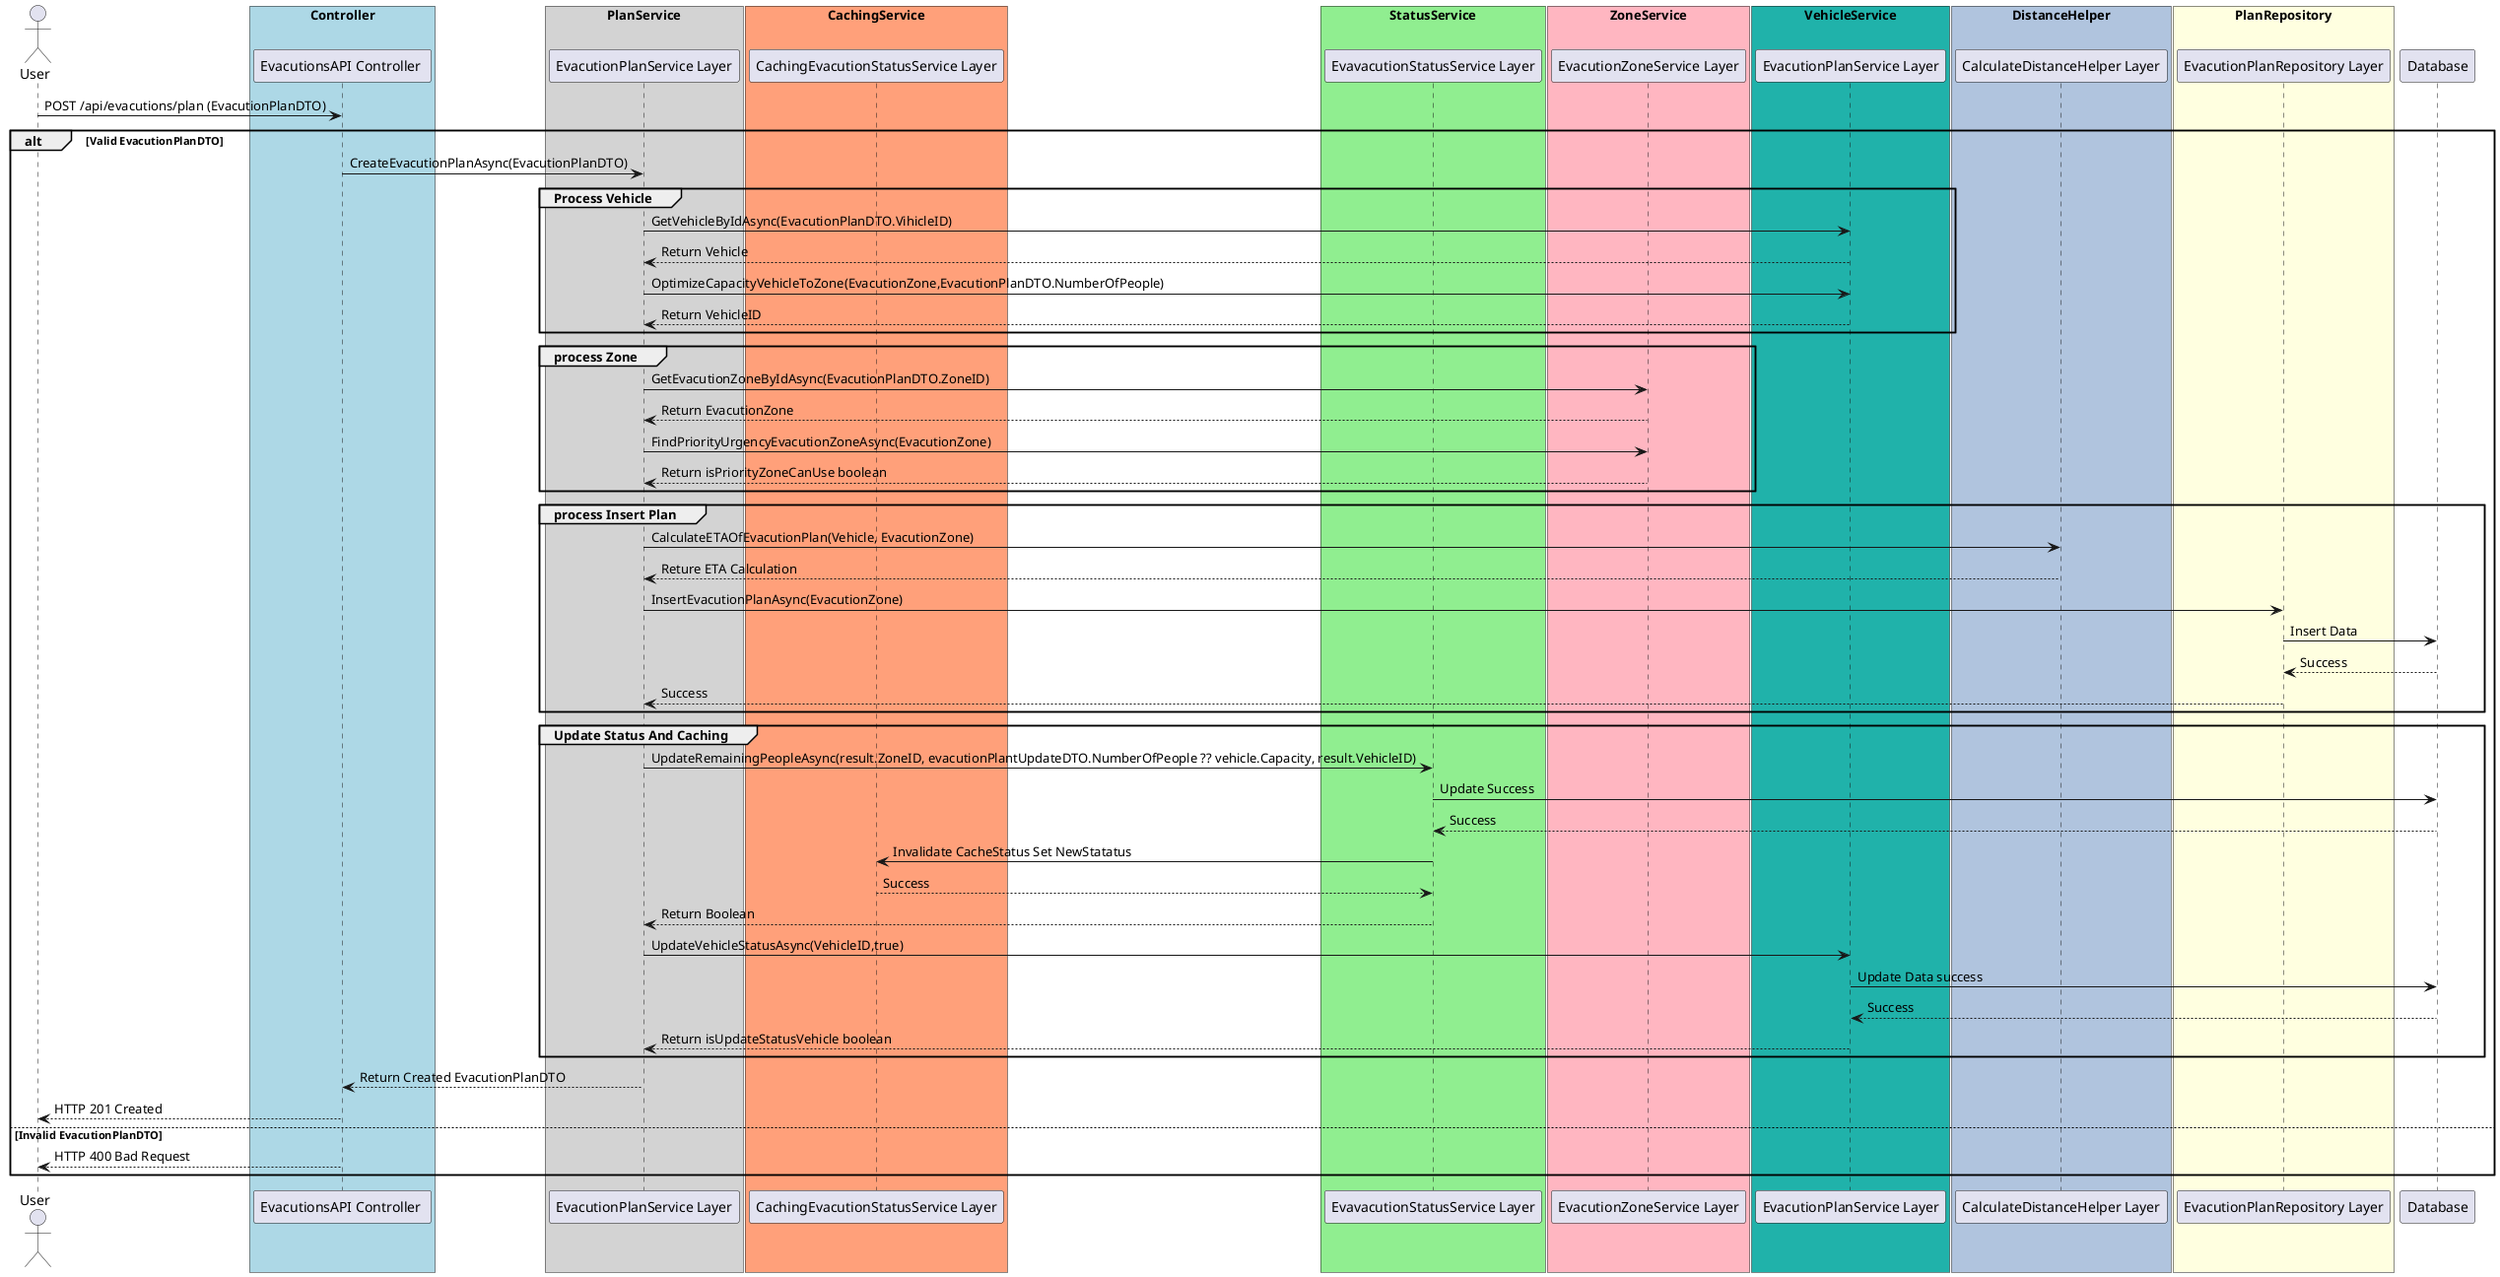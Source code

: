 @startuml
actor User
box "Controller" #LightBlue
participant "EvacutionsAPI Controller " as API
end box
box "PlanService" #LightGray
participant "EvacutionPlanService Layer" as ServicePlan
end box
box "CachingService" #LightSalmon
participant "CachingEvacutionStatusService Layer" as ServiceCache
end box
box "StatusService" #LightGreen
participant "EvavacutionStatusService Layer" as ServiceStatus
end box
box "ZoneService" #LightPink
participant "EvacutionZoneService Layer" as ServiceZone
end box
box "VehicleService" #LightSeaGreen
participant "EvacutionPlanService Layer" as ServiceVehicle
end box
box "DistanceHelper" #LightSteelBlue
participant "CalculateDistanceHelper Layer" as Helper
end box
box "PlanRepository" #LightYellow
participant "EvacutionPlanRepository Layer" as RepoPlan
end box
participant Database
User -> API : POST /api/evacutions/plan (EvacutionPlanDTO)
alt Valid EvacutionPlanDTO
    API -> ServicePlan : CreateEvacutionPlanAsync(EvacutionPlanDTO)
    group Process Vehicle
    ServicePlan -> ServiceVehicle : GetVehicleByIdAsync(EvacutionPlanDTO.VihicleID)
    ServiceVehicle --> ServicePlan : Return Vehicle
    ServicePlan -> ServiceVehicle: OptimizeCapacityVehicleToZone(EvacutionZone,EvacutionPlanDTO.NumberOfPeople)
    ServiceVehicle --> ServicePlan : Return VehicleID
    end group
    group process Zone
    ServicePlan -> ServiceZone : GetEvacutionZoneByIdAsync(EvacutionPlanDTO.ZoneID)
    ServiceZone --> ServicePlan : Return EvacutionZone
    ServicePlan -> ServiceZone : FindPriorityUrgencyEvacutionZoneAsync(EvacutionZone)
    ServiceZone --> ServicePlan : Return isPriorityZoneCanUse boolean
    end group
    group process Insert Plan
    ServicePlan -> Helper : CalculateETAOfEvacutionPlan(Vehicle, EvacutionZone)
    Helper -->  ServicePlan: Reture ETA Calculation
    ServicePlan -> RepoPlan : InsertEvacutionPlanAsync(EvacutionZone)
    RepoPlan -> Database : Insert Data
    Database --> RepoPlan : Success
    RepoPlan --> ServicePlan : Success
    end group
    group Update Status And Caching
    ServicePlan -> ServiceStatus : UpdateRemainingPeopleAsync(result.ZoneID, evacutionPlantUpdateDTO.NumberOfPeople ?? vehicle.Capacity, result.VehicleID)
    ServiceStatus -> Database: Update Success
    Database --> ServiceStatus: Success
    ServiceStatus -> ServiceCache : Invalidate CacheStatus Set NewStatatus
    ServiceCache --> ServiceStatus: Success
    ServiceStatus --> ServicePlan: Return Boolean
    ServicePlan -> ServiceVehicle: UpdateVehicleStatusAsync(VehicleID,true)
    ServiceVehicle -> Database : Update Data success
    Database --> ServiceVehicle: Success
    ServiceVehicle --> ServicePlan : Return isUpdateStatusVehicle boolean
    end group
    ServicePlan --> API : Return Created EvacutionPlanDTO
    API --> User : HTTP 201 Created
else Invalid EvacutionPlanDTO
    API --> User : HTTP 400 Bad Request
end
@enduml
